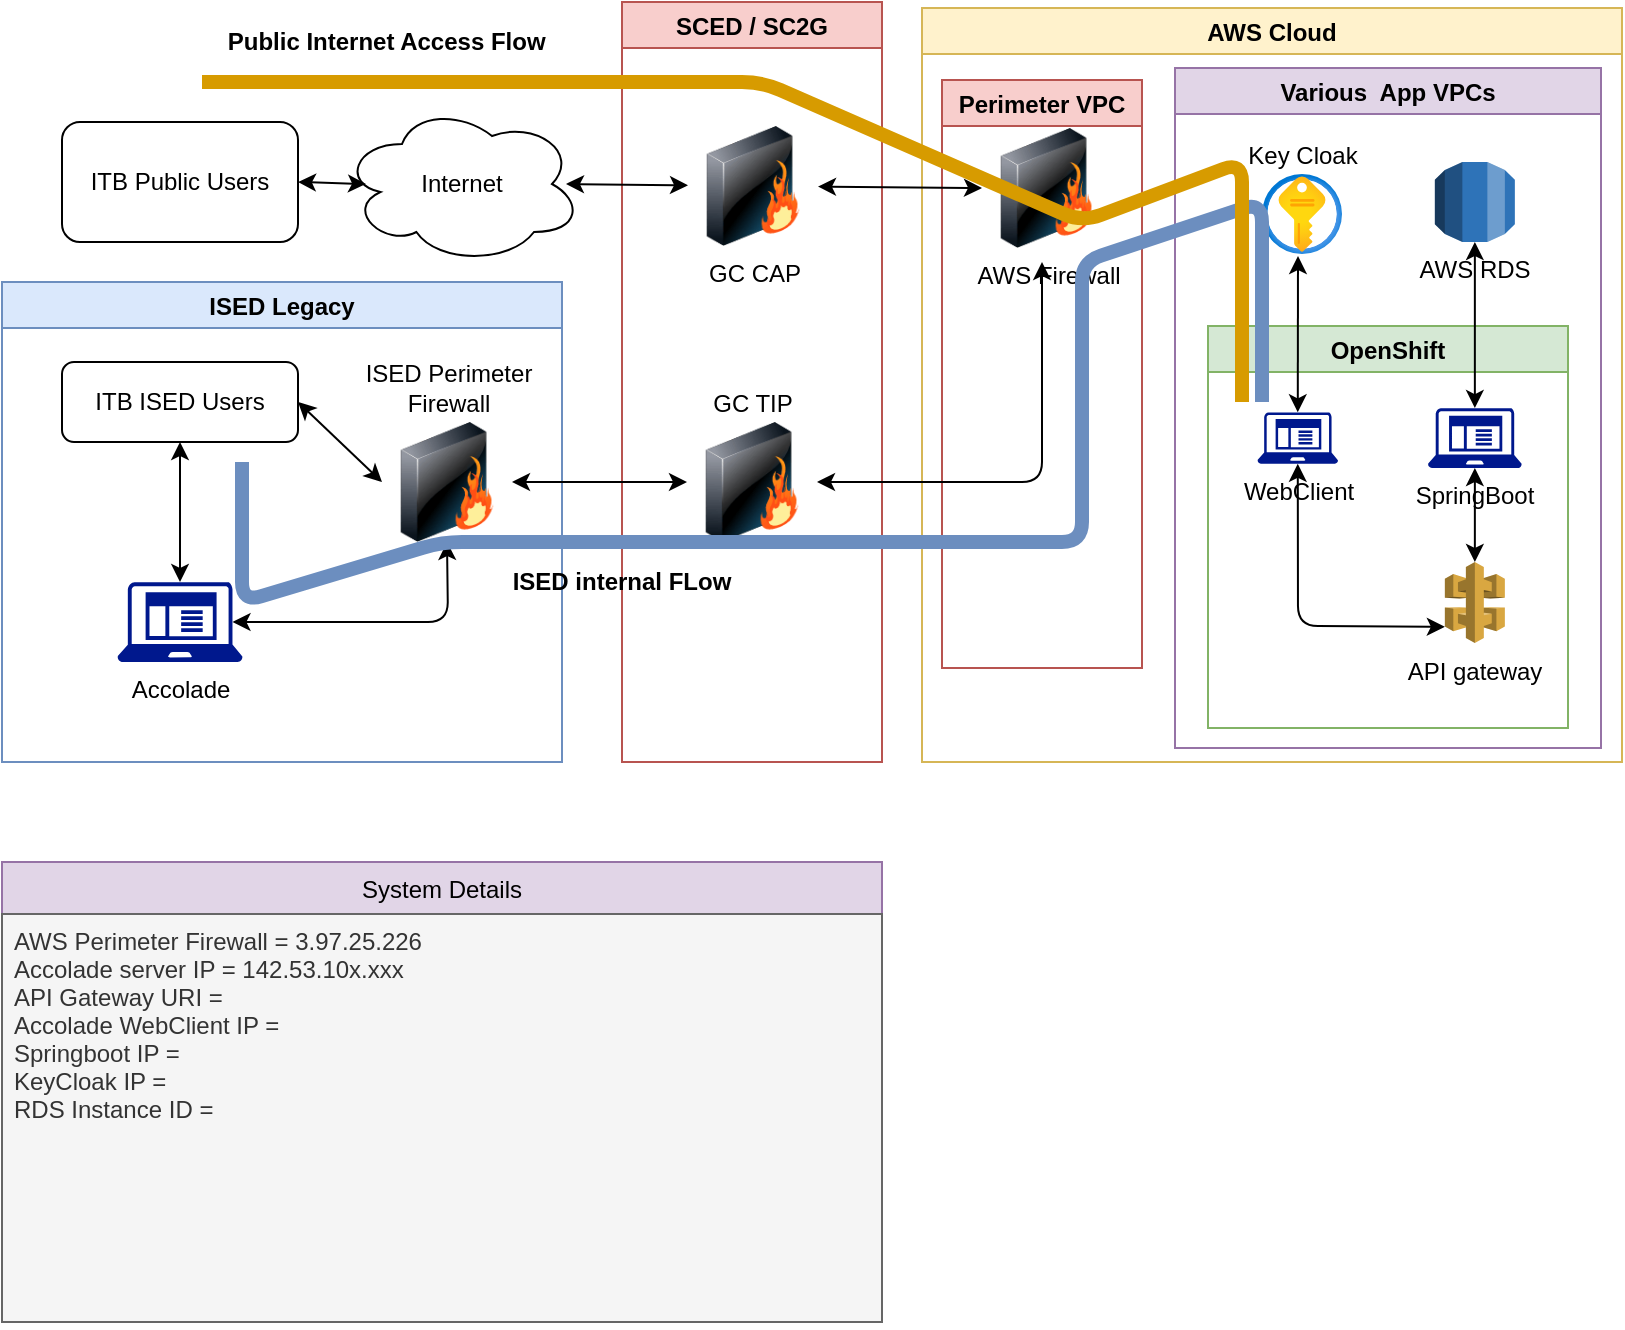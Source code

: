 <mxfile version="14.8.5" type="github">
  <diagram id="q6EtwT-zD9d8GnBGvhUz" name="Page-1">
    <mxGraphModel dx="1070" dy="662" grid="1" gridSize="10" guides="1" tooltips="1" connect="1" arrows="1" fold="1" page="1" pageScale="1" pageWidth="850" pageHeight="1100" math="0" shadow="0">
      <root>
        <mxCell id="0" />
        <mxCell id="1" parent="0" />
        <mxCell id="LpFCpJJtLy2Ta8kGQRxm-1" value="Internet" style="ellipse;shape=cloud;whiteSpace=wrap;html=1;" parent="1" vertex="1">
          <mxGeometry x="200" y="91" width="120" height="80" as="geometry" />
        </mxCell>
        <mxCell id="LpFCpJJtLy2Ta8kGQRxm-2" value="ITB Public Users" style="rounded=1;whiteSpace=wrap;html=1;" parent="1" vertex="1">
          <mxGeometry x="60" y="100" width="118" height="60" as="geometry" />
        </mxCell>
        <mxCell id="LpFCpJJtLy2Ta8kGQRxm-4" value="SCED / SC2G" style="swimlane;fillColor=#f8cecc;strokeColor=#b85450;" parent="1" vertex="1">
          <mxGeometry x="340" y="40" width="130" height="380" as="geometry" />
        </mxCell>
        <mxCell id="LpFCpJJtLy2Ta8kGQRxm-5" value="GC CAP" style="image;html=1;image=img/lib/clip_art/networking/Firewall_128x128.png" parent="LpFCpJJtLy2Ta8kGQRxm-4" vertex="1">
          <mxGeometry x="33" y="62" width="65" height="60" as="geometry" />
        </mxCell>
        <mxCell id="LpFCpJJtLy2Ta8kGQRxm-14" value="GC TIP" style="image;html=1;image=img/lib/clip_art/networking/Firewall_128x128.png;labelPosition=center;verticalLabelPosition=top;align=center;verticalAlign=bottom;" parent="LpFCpJJtLy2Ta8kGQRxm-4" vertex="1">
          <mxGeometry x="32.5" y="210" width="65" height="60" as="geometry" />
        </mxCell>
        <mxCell id="LpFCpJJtLy2Ta8kGQRxm-7" value="AWS Cloud" style="swimlane;fillColor=#fff2cc;strokeColor=#d6b656;" parent="1" vertex="1">
          <mxGeometry x="490" y="43" width="350" height="377" as="geometry" />
        </mxCell>
        <mxCell id="LpFCpJJtLy2Ta8kGQRxm-9" value="AWS Firewall" style="image;html=1;image=img/lib/clip_art/networking/Firewall_128x128.png" parent="LpFCpJJtLy2Ta8kGQRxm-7" vertex="1">
          <mxGeometry x="30" y="60" width="65" height="60" as="geometry" />
        </mxCell>
        <mxCell id="LpFCpJJtLy2Ta8kGQRxm-27" value="Perimeter VPC" style="swimlane;startSize=23;fillColor=#f8cecc;strokeColor=#b85450;" parent="LpFCpJJtLy2Ta8kGQRxm-7" vertex="1">
          <mxGeometry x="10" y="36" width="100" height="294" as="geometry" />
        </mxCell>
        <mxCell id="LpFCpJJtLy2Ta8kGQRxm-28" value="OpenShift" style="swimlane;fillColor=#d5e8d4;strokeColor=#82b366;" parent="LpFCpJJtLy2Ta8kGQRxm-7" vertex="1">
          <mxGeometry x="143" y="159" width="180" height="201" as="geometry" />
        </mxCell>
        <mxCell id="LpFCpJJtLy2Ta8kGQRxm-32" value="WebClient" style="aspect=fixed;pointerEvents=1;shadow=0;dashed=0;html=1;strokeColor=none;labelPosition=center;verticalLabelPosition=bottom;verticalAlign=top;align=center;fillColor=#00188D;shape=mxgraph.mscae.enterprise.client_application" parent="LpFCpJJtLy2Ta8kGQRxm-28" vertex="1">
          <mxGeometry x="24.77" y="43.13" width="40.23" height="25.75" as="geometry" />
        </mxCell>
        <mxCell id="LpFCpJJtLy2Ta8kGQRxm-34" value="SpringBoot" style="aspect=fixed;pointerEvents=1;shadow=0;dashed=0;html=1;strokeColor=none;labelPosition=center;verticalLabelPosition=bottom;verticalAlign=top;align=center;fillColor=#00188D;shape=mxgraph.mscae.enterprise.client_application" parent="LpFCpJJtLy2Ta8kGQRxm-28" vertex="1">
          <mxGeometry x="110" y="41.01" width="46.86" height="29.99" as="geometry" />
        </mxCell>
        <mxCell id="LpFCpJJtLy2Ta8kGQRxm-33" value="API gateway" style="outlineConnect=0;dashed=0;verticalLabelPosition=bottom;verticalAlign=top;align=center;html=1;shape=mxgraph.aws3.api_gateway;fillColor=#D9A741;gradientColor=none;" parent="LpFCpJJtLy2Ta8kGQRxm-28" vertex="1">
          <mxGeometry x="118.43" y="118" width="30" height="40.5" as="geometry" />
        </mxCell>
        <mxCell id="LpFCpJJtLy2Ta8kGQRxm-41" value="" style="endArrow=classic;startArrow=classic;html=1;exitX=0.5;exitY=0;exitDx=0;exitDy=0;exitPerimeter=0;entryX=0.5;entryY=1;entryDx=0;entryDy=0;entryPerimeter=0;" parent="LpFCpJJtLy2Ta8kGQRxm-28" source="LpFCpJJtLy2Ta8kGQRxm-33" target="LpFCpJJtLy2Ta8kGQRxm-34" edge="1">
          <mxGeometry width="50" height="50" relative="1" as="geometry">
            <mxPoint x="-200" y="38" as="sourcePoint" />
            <mxPoint x="-150" y="-12" as="targetPoint" />
          </mxGeometry>
        </mxCell>
        <mxCell id="IvLlfbLEJNB_qxHZJLbw-1" value="" style="endArrow=classic;startArrow=classic;html=1;entryX=0.5;entryY=1;entryDx=0;entryDy=0;entryPerimeter=0;exitX=0;exitY=0.8;exitDx=0;exitDy=0;exitPerimeter=0;" edge="1" parent="LpFCpJJtLy2Ta8kGQRxm-28" source="LpFCpJJtLy2Ta8kGQRxm-33" target="LpFCpJJtLy2Ta8kGQRxm-32">
          <mxGeometry width="50" height="50" relative="1" as="geometry">
            <mxPoint x="-60" y="358" as="sourcePoint" />
            <mxPoint x="-10" y="308" as="targetPoint" />
            <Array as="points">
              <mxPoint x="45" y="150" />
            </Array>
          </mxGeometry>
        </mxCell>
        <mxCell id="LpFCpJJtLy2Ta8kGQRxm-31" value="Key Cloak" style="aspect=fixed;html=1;points=[];align=center;image;fontSize=12;image=img/lib/azure2/security/Key_Vaults.svg;labelPosition=center;verticalLabelPosition=top;verticalAlign=bottom;" parent="LpFCpJJtLy2Ta8kGQRxm-7" vertex="1">
          <mxGeometry x="170" y="83" width="40" height="40" as="geometry" />
        </mxCell>
        <mxCell id="LpFCpJJtLy2Ta8kGQRxm-35" value="" style="endArrow=classic;startArrow=classic;html=1;exitX=0.45;exitY=1.025;exitDx=0;exitDy=0;exitPerimeter=0;entryX=0.5;entryY=0;entryDx=0;entryDy=0;entryPerimeter=0;" parent="LpFCpJJtLy2Ta8kGQRxm-7" source="LpFCpJJtLy2Ta8kGQRxm-31" target="LpFCpJJtLy2Ta8kGQRxm-32" edge="1">
          <mxGeometry width="50" height="50" relative="1" as="geometry">
            <mxPoint x="-57" y="186" as="sourcePoint" />
            <mxPoint x="193" y="456" as="targetPoint" />
          </mxGeometry>
        </mxCell>
        <mxCell id="LpFCpJJtLy2Ta8kGQRxm-38" value="" style="endArrow=classic;startArrow=classic;html=1;entryX=0.5;entryY=0;entryDx=0;entryDy=0;entryPerimeter=0;" parent="LpFCpJJtLy2Ta8kGQRxm-7" source="LpFCpJJtLy2Ta8kGQRxm-30" target="LpFCpJJtLy2Ta8kGQRxm-34" edge="1">
          <mxGeometry width="50" height="50" relative="1" as="geometry">
            <mxPoint x="-57" y="183" as="sourcePoint" />
            <mxPoint x="263" y="423" as="targetPoint" />
          </mxGeometry>
        </mxCell>
        <mxCell id="IvLlfbLEJNB_qxHZJLbw-5" value="Various  App VPCs" style="swimlane;fillColor=#e1d5e7;strokeColor=#9673a6;" vertex="1" parent="LpFCpJJtLy2Ta8kGQRxm-7">
          <mxGeometry x="126.5" y="30" width="213" height="340" as="geometry" />
        </mxCell>
        <mxCell id="LpFCpJJtLy2Ta8kGQRxm-30" value="AWS RDS" style="outlineConnect=0;dashed=0;verticalLabelPosition=bottom;verticalAlign=top;align=center;html=1;shape=mxgraph.aws3.rds;fillColor=#2E73B8;gradientColor=none;" parent="IvLlfbLEJNB_qxHZJLbw-5" vertex="1">
          <mxGeometry x="129.93" y="47" width="40" height="40" as="geometry" />
        </mxCell>
        <mxCell id="LpFCpJJtLy2Ta8kGQRxm-8" value="ISED Legacy" style="swimlane;fillColor=#dae8fc;strokeColor=#6c8ebf;" parent="1" vertex="1">
          <mxGeometry x="30" y="180" width="280" height="240" as="geometry" />
        </mxCell>
        <mxCell id="LpFCpJJtLy2Ta8kGQRxm-15" value="ISED Perimeter &lt;br&gt;Firewall" style="image;html=1;image=img/lib/clip_art/networking/Firewall_128x128.png;labelPosition=center;verticalLabelPosition=top;align=center;verticalAlign=bottom;" parent="LpFCpJJtLy2Ta8kGQRxm-8" vertex="1">
          <mxGeometry x="190" y="70" width="65" height="60" as="geometry" />
        </mxCell>
        <mxCell id="LpFCpJJtLy2Ta8kGQRxm-25" value="ITB ISED Users" style="rounded=1;whiteSpace=wrap;html=1;" parent="LpFCpJJtLy2Ta8kGQRxm-8" vertex="1">
          <mxGeometry x="30" y="40" width="118" height="40" as="geometry" />
        </mxCell>
        <mxCell id="LpFCpJJtLy2Ta8kGQRxm-42" value="Accolade" style="aspect=fixed;pointerEvents=1;shadow=0;dashed=0;html=1;strokeColor=none;labelPosition=center;verticalLabelPosition=bottom;verticalAlign=top;align=center;fillColor=#00188D;shape=mxgraph.mscae.enterprise.client_application" parent="LpFCpJJtLy2Ta8kGQRxm-8" vertex="1">
          <mxGeometry x="57.76" y="150" width="62.49" height="40" as="geometry" />
        </mxCell>
        <mxCell id="LpFCpJJtLy2Ta8kGQRxm-43" value="" style="endArrow=classic;startArrow=classic;html=1;exitX=0.92;exitY=0.5;exitDx=0;exitDy=0;exitPerimeter=0;entryX=0.5;entryY=1;entryDx=0;entryDy=0;" parent="LpFCpJJtLy2Ta8kGQRxm-8" source="LpFCpJJtLy2Ta8kGQRxm-42" target="LpFCpJJtLy2Ta8kGQRxm-15" edge="1">
          <mxGeometry width="50" height="50" relative="1" as="geometry">
            <mxPoint x="390" as="sourcePoint" />
            <mxPoint x="440" y="-50" as="targetPoint" />
            <Array as="points">
              <mxPoint x="223" y="170" />
            </Array>
          </mxGeometry>
        </mxCell>
        <mxCell id="LpFCpJJtLy2Ta8kGQRxm-44" value="" style="endArrow=classic;startArrow=classic;html=1;exitX=1;exitY=0.5;exitDx=0;exitDy=0;entryX=0;entryY=0.5;entryDx=0;entryDy=0;" parent="LpFCpJJtLy2Ta8kGQRxm-8" source="LpFCpJJtLy2Ta8kGQRxm-25" target="LpFCpJJtLy2Ta8kGQRxm-15" edge="1">
          <mxGeometry width="50" height="50" relative="1" as="geometry">
            <mxPoint x="390" y="18" as="sourcePoint" />
            <mxPoint x="440" y="-32" as="targetPoint" />
          </mxGeometry>
        </mxCell>
        <mxCell id="IvLlfbLEJNB_qxHZJLbw-2" value="" style="endArrow=classic;startArrow=classic;html=1;exitX=0.5;exitY=0;exitDx=0;exitDy=0;exitPerimeter=0;entryX=0.5;entryY=1;entryDx=0;entryDy=0;" edge="1" parent="LpFCpJJtLy2Ta8kGQRxm-8" source="LpFCpJJtLy2Ta8kGQRxm-42" target="LpFCpJJtLy2Ta8kGQRxm-25">
          <mxGeometry width="50" height="50" relative="1" as="geometry">
            <mxPoint x="440" y="190" as="sourcePoint" />
            <mxPoint x="490" y="140" as="targetPoint" />
          </mxGeometry>
        </mxCell>
        <mxCell id="IvLlfbLEJNB_qxHZJLbw-9" value="ISED internal FLow" style="text;html=1;strokeColor=none;fillColor=none;align=center;verticalAlign=middle;whiteSpace=wrap;rounded=0;fontStyle=1" vertex="1" parent="LpFCpJJtLy2Ta8kGQRxm-8">
          <mxGeometry x="240" y="140" width="140" height="20" as="geometry" />
        </mxCell>
        <mxCell id="LpFCpJJtLy2Ta8kGQRxm-19" value="" style="endArrow=classic;startArrow=classic;html=1;exitX=1;exitY=0.5;exitDx=0;exitDy=0;entryX=0.1;entryY=0.5;entryDx=0;entryDy=0;entryPerimeter=0;" parent="1" source="LpFCpJJtLy2Ta8kGQRxm-2" target="LpFCpJJtLy2Ta8kGQRxm-1" edge="1">
          <mxGeometry width="50" height="50" relative="1" as="geometry">
            <mxPoint x="380" y="210" as="sourcePoint" />
            <mxPoint x="430" y="160" as="targetPoint" />
          </mxGeometry>
        </mxCell>
        <mxCell id="LpFCpJJtLy2Ta8kGQRxm-20" value="" style="endArrow=classic;startArrow=classic;html=1;" parent="1" target="LpFCpJJtLy2Ta8kGQRxm-5" edge="1">
          <mxGeometry width="50" height="50" relative="1" as="geometry">
            <mxPoint x="312" y="131" as="sourcePoint" />
            <mxPoint x="430" y="160" as="targetPoint" />
          </mxGeometry>
        </mxCell>
        <mxCell id="LpFCpJJtLy2Ta8kGQRxm-21" value="" style="endArrow=classic;startArrow=classic;html=1;exitX=0;exitY=0.5;exitDx=0;exitDy=0;" parent="1" source="LpFCpJJtLy2Ta8kGQRxm-9" target="LpFCpJJtLy2Ta8kGQRxm-5" edge="1">
          <mxGeometry width="50" height="50" relative="1" as="geometry">
            <mxPoint x="380" y="210" as="sourcePoint" />
            <mxPoint x="440" y="130" as="targetPoint" />
          </mxGeometry>
        </mxCell>
        <mxCell id="LpFCpJJtLy2Ta8kGQRxm-22" value="" style="endArrow=classic;startArrow=classic;html=1;exitX=1;exitY=0.5;exitDx=0;exitDy=0;" parent="1" source="LpFCpJJtLy2Ta8kGQRxm-14" edge="1">
          <mxGeometry width="50" height="50" relative="1" as="geometry">
            <mxPoint x="380" y="210" as="sourcePoint" />
            <mxPoint x="550" y="170" as="targetPoint" />
            <Array as="points">
              <mxPoint x="550" y="280" />
            </Array>
          </mxGeometry>
        </mxCell>
        <mxCell id="LpFCpJJtLy2Ta8kGQRxm-23" value="" style="endArrow=classic;startArrow=classic;html=1;exitX=1;exitY=0.5;exitDx=0;exitDy=0;entryX=0;entryY=0.5;entryDx=0;entryDy=0;" parent="1" source="LpFCpJJtLy2Ta8kGQRxm-15" target="LpFCpJJtLy2Ta8kGQRxm-14" edge="1">
          <mxGeometry width="50" height="50" relative="1" as="geometry">
            <mxPoint x="380" y="210" as="sourcePoint" />
            <mxPoint x="430" y="160" as="targetPoint" />
          </mxGeometry>
        </mxCell>
        <mxCell id="IvLlfbLEJNB_qxHZJLbw-4" value="" style="endArrow=none;html=1;strokeWidth=7;fillColor=#dae8fc;strokeColor=#6c8ebf;" edge="1" parent="1">
          <mxGeometry width="50" height="50" relative="1" as="geometry">
            <mxPoint x="150" y="270" as="sourcePoint" />
            <mxPoint x="660" y="240" as="targetPoint" />
            <Array as="points">
              <mxPoint x="150" y="340" />
              <mxPoint x="250" y="310" />
              <mxPoint x="400" y="310" />
              <mxPoint x="570" y="310" />
              <mxPoint x="570" y="170" />
              <mxPoint x="660" y="140" />
            </Array>
          </mxGeometry>
        </mxCell>
        <mxCell id="IvLlfbLEJNB_qxHZJLbw-6" value="" style="endArrow=none;html=1;strokeWidth=7;fillColor=#ffe6cc;strokeColor=#d79b00;align=center;" edge="1" parent="1">
          <mxGeometry width="50" height="50" relative="1" as="geometry">
            <mxPoint x="130" y="80" as="sourcePoint" />
            <mxPoint x="650" y="240" as="targetPoint" />
            <Array as="points">
              <mxPoint x="410" y="80" />
              <mxPoint x="570" y="150" />
              <mxPoint x="650" y="120" />
              <mxPoint x="650" y="240" />
            </Array>
          </mxGeometry>
        </mxCell>
        <mxCell id="IvLlfbLEJNB_qxHZJLbw-8" value="Public Internet Access Flow&amp;nbsp;" style="text;html=1;strokeColor=none;fillColor=none;align=center;verticalAlign=middle;whiteSpace=wrap;rounded=0;fontStyle=1" vertex="1" parent="1">
          <mxGeometry x="138" y="50" width="172" height="20" as="geometry" />
        </mxCell>
        <mxCell id="IvLlfbLEJNB_qxHZJLbw-11" value="System Details" style="swimlane;fontStyle=0;childLayout=stackLayout;horizontal=1;startSize=26;horizontalStack=0;resizeParent=1;resizeParentMax=0;resizeLast=0;collapsible=1;marginBottom=0;fillColor=#e1d5e7;strokeColor=#9673a6;" vertex="1" parent="1">
          <mxGeometry x="30" y="470" width="440" height="230" as="geometry" />
        </mxCell>
        <mxCell id="IvLlfbLEJNB_qxHZJLbw-12" value="AWS Perimeter Firewall = 3.97.25.226&#xa;Accolade server IP = 142.53.10x.xxx&#xa;API Gateway URI =&#xa;Accolade WebClient IP =&#xa;Springboot IP =&#xa;KeyCloak IP = &#xa;RDS Instance ID =&#xa;" style="text;align=left;verticalAlign=top;spacingLeft=4;spacingRight=4;overflow=hidden;rotatable=0;points=[[0,0.5],[1,0.5]];portConstraint=eastwest;fillColor=#f5f5f5;strokeColor=#666666;fontColor=#333333;" vertex="1" parent="IvLlfbLEJNB_qxHZJLbw-11">
          <mxGeometry y="26" width="440" height="204" as="geometry" />
        </mxCell>
      </root>
    </mxGraphModel>
  </diagram>
</mxfile>

